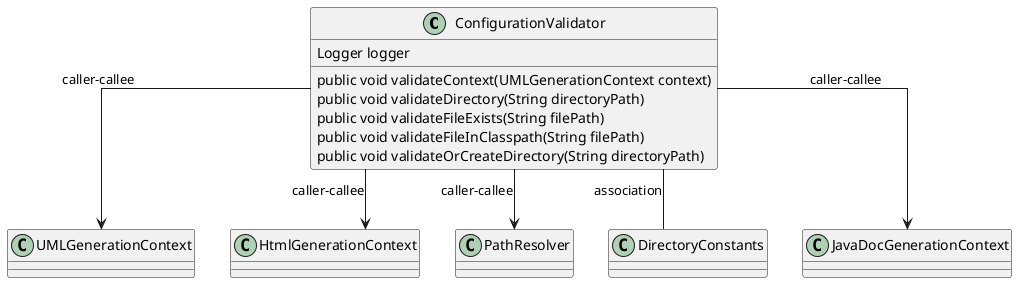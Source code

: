 @startuml
skinparam linetype Ortho
class ConfigurationValidator {
    Logger logger
    public void validateContext(UMLGenerationContext context)
    public void validateDirectory(String directoryPath)
    public void validateFileExists(String filePath)
    public void validateFileInClasspath(String filePath)
    public void validateOrCreateDirectory(String directoryPath)
}
ConfigurationValidator --> UMLGenerationContext : caller-callee
ConfigurationValidator --> HtmlGenerationContext : caller-callee
ConfigurationValidator --> PathResolver : caller-callee
ConfigurationValidator -- DirectoryConstants : association
ConfigurationValidator --> JavaDocGenerationContext : caller-callee
@enduml
